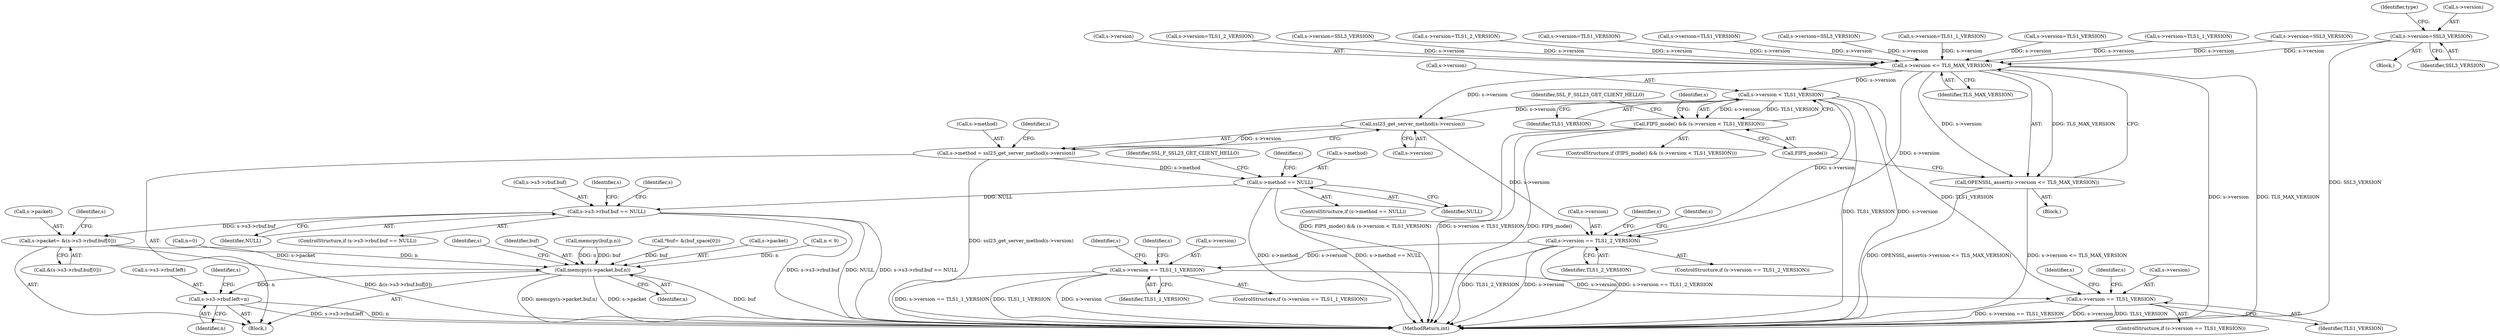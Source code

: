 digraph "0_openssl_26a59d9b46574e457870197dffa802871b4c8fc7_0@pointer" {
"1000604" [label="(Call,s->version=SSL3_VERSION)"];
"1000687" [label="(Call,s->version <= TLS_MAX_VERSION)"];
"1000686" [label="(Call,OPENSSL_assert(s->version <= TLS_MAX_VERSION))"];
"1000695" [label="(Call,s->version < TLS1_VERSION)"];
"1000693" [label="(Call,FIPS_mode() && (s->version < TLS1_VERSION))"];
"1001078" [label="(Call,ssl23_get_server_method(s->version))"];
"1001074" [label="(Call,s->method = ssl23_get_server_method(s->version))"];
"1001083" [label="(Call,s->method == NULL)"];
"1001105" [label="(Call,s->s3->rbuf.buf == NULL)"];
"1001119" [label="(Call,s->packet= &(s->s3->rbuf.buf[0]))"];
"1001133" [label="(Call,memcpy(s->packet,buf,n))"];
"1001139" [label="(Call,s->s3->rbuf.left=n)"];
"1001183" [label="(Call,s->version == TLS1_2_VERSION)"];
"1001195" [label="(Call,s->version == TLS1_1_VERSION)"];
"1001207" [label="(Call,s->version == TLS1_VERSION)"];
"1000165" [label="(Call,n=0)"];
"1001187" [label="(Identifier,TLS1_2_VERSION)"];
"1001073" [label="(Block,)"];
"1001078" [label="(Call,ssl23_get_server_method(s->version))"];
"1001211" [label="(Identifier,TLS1_VERSION)"];
"1001083" [label="(Call,s->method == NULL)"];
"1001082" [label="(ControlStructure,if (s->method == NULL))"];
"1000686" [label="(Call,OPENSSL_assert(s->version <= TLS_MAX_VERSION))"];
"1000373" [label="(Call,s->version=SSL3_VERSION)"];
"1001087" [label="(Identifier,NULL)"];
"1000688" [label="(Call,s->version)"];
"1000603" [label="(Block,)"];
"1000310" [label="(Call,s->version=TLS1_2_VERSION)"];
"1000586" [label="(Call,s->version=SSL3_VERSION)"];
"1001105" [label="(Call,s->s3->rbuf.buf == NULL)"];
"1001138" [label="(Identifier,n)"];
"1001152" [label="(Identifier,s)"];
"1001106" [label="(Call,s->s3->rbuf.buf)"];
"1001182" [label="(ControlStructure,if (s->version == TLS1_2_VERSION))"];
"1001085" [label="(Identifier,s)"];
"1001206" [label="(ControlStructure,if (s->version == TLS1_VERSION))"];
"1000687" [label="(Call,s->version <= TLS_MAX_VERSION)"];
"1000529" [label="(Call,s->version=TLS1_2_VERSION)"];
"1000693" [label="(Call,FIPS_mode() && (s->version < TLS1_VERSION))"];
"1001143" [label="(Identifier,s)"];
"1001140" [label="(Call,s->s3->rbuf.left)"];
"1001137" [label="(Identifier,buf)"];
"1001208" [label="(Call,s->version)"];
"1000147" [label="(Block,)"];
"1001252" [label="(MethodReturn,int)"];
"1000213" [label="(Call,memcpy(buf,p,n))"];
"1001079" [label="(Call,s->version)"];
"1001195" [label="(Call,s->version == TLS1_1_VERSION)"];
"1001135" [label="(Identifier,s)"];
"1000569" [label="(Call,s->version=TLS1_VERSION)"];
"1001184" [label="(Call,s->version)"];
"1001216" [label="(Identifier,s)"];
"1001090" [label="(Identifier,SSL_F_SSL23_GET_CLIENT_HELLO)"];
"1000354" [label="(Call,s->version=TLS1_VERSION)"];
"1000404" [label="(Call,s->version=SSL3_VERSION)"];
"1001075" [label="(Call,s->method)"];
"1000335" [label="(Call,s->version=TLS1_1_VERSION)"];
"1000610" [label="(Identifier,type)"];
"1001207" [label="(Call,s->version == TLS1_VERSION)"];
"1001096" [label="(Identifier,s)"];
"1001120" [label="(Call,s->packet)"];
"1001133" [label="(Call,memcpy(s->packet,buf,n))"];
"1000150" [label="(Call,*buf= &(buf_space[0]))"];
"1001139" [label="(Call,s->s3->rbuf.left=n)"];
"1001190" [label="(Identifier,s)"];
"1001194" [label="(ControlStructure,if (s->version == TLS1_1_VERSION))"];
"1000692" [label="(ControlStructure,if (FIPS_mode() && (s->version < TLS1_VERSION)))"];
"1001123" [label="(Call,&(s->s3->rbuf.buf[0]))"];
"1000621" [label="(Call,s->version=TLS1_VERSION)"];
"1000605" [label="(Call,s->version)"];
"1000691" [label="(Identifier,TLS_MAX_VERSION)"];
"1001202" [label="(Identifier,s)"];
"1001117" [label="(Identifier,s)"];
"1001074" [label="(Call,s->method = ssl23_get_server_method(s->version))"];
"1001134" [label="(Call,s->packet)"];
"1001183" [label="(Call,s->version == TLS1_2_VERSION)"];
"1000552" [label="(Call,s->version=TLS1_1_VERSION)"];
"1001121" [label="(Identifier,s)"];
"1000695" [label="(Call,s->version < TLS1_VERSION)"];
"1000694" [label="(Call,FIPS_mode())"];
"1001147" [label="(Identifier,n)"];
"1001196" [label="(Call,s->version)"];
"1001225" [label="(Identifier,s)"];
"1001104" [label="(ControlStructure,if (s->s3->rbuf.buf == NULL))"];
"1001199" [label="(Identifier,TLS1_1_VERSION)"];
"1000699" [label="(Identifier,TLS1_VERSION)"];
"1001209" [label="(Identifier,s)"];
"1001084" [label="(Call,s->method)"];
"1000608" [label="(Identifier,SSL3_VERSION)"];
"1000604" [label="(Call,s->version=SSL3_VERSION)"];
"1000696" [label="(Call,s->version)"];
"1001197" [label="(Identifier,s)"];
"1000702" [label="(Identifier,SSL_F_SSL23_GET_CLIENT_HELLO)"];
"1000708" [label="(Identifier,s)"];
"1000759" [label="(Call,n < 9)"];
"1001113" [label="(Identifier,NULL)"];
"1001119" [label="(Call,s->packet= &(s->s3->rbuf.buf[0]))"];
"1000604" -> "1000603"  [label="AST: "];
"1000604" -> "1000608"  [label="CFG: "];
"1000605" -> "1000604"  [label="AST: "];
"1000608" -> "1000604"  [label="AST: "];
"1000610" -> "1000604"  [label="CFG: "];
"1000604" -> "1001252"  [label="DDG: SSL3_VERSION"];
"1000604" -> "1000687"  [label="DDG: s->version"];
"1000687" -> "1000686"  [label="AST: "];
"1000687" -> "1000691"  [label="CFG: "];
"1000688" -> "1000687"  [label="AST: "];
"1000691" -> "1000687"  [label="AST: "];
"1000686" -> "1000687"  [label="CFG: "];
"1000687" -> "1001252"  [label="DDG: s->version"];
"1000687" -> "1001252"  [label="DDG: TLS_MAX_VERSION"];
"1000687" -> "1000686"  [label="DDG: s->version"];
"1000687" -> "1000686"  [label="DDG: TLS_MAX_VERSION"];
"1000335" -> "1000687"  [label="DDG: s->version"];
"1000404" -> "1000687"  [label="DDG: s->version"];
"1000310" -> "1000687"  [label="DDG: s->version"];
"1000586" -> "1000687"  [label="DDG: s->version"];
"1000529" -> "1000687"  [label="DDG: s->version"];
"1000569" -> "1000687"  [label="DDG: s->version"];
"1000373" -> "1000687"  [label="DDG: s->version"];
"1000354" -> "1000687"  [label="DDG: s->version"];
"1000552" -> "1000687"  [label="DDG: s->version"];
"1000621" -> "1000687"  [label="DDG: s->version"];
"1000687" -> "1000695"  [label="DDG: s->version"];
"1000687" -> "1001078"  [label="DDG: s->version"];
"1000687" -> "1001183"  [label="DDG: s->version"];
"1000686" -> "1000147"  [label="AST: "];
"1000694" -> "1000686"  [label="CFG: "];
"1000686" -> "1001252"  [label="DDG: s->version <= TLS_MAX_VERSION"];
"1000686" -> "1001252"  [label="DDG: OPENSSL_assert(s->version <= TLS_MAX_VERSION)"];
"1000695" -> "1000693"  [label="AST: "];
"1000695" -> "1000699"  [label="CFG: "];
"1000696" -> "1000695"  [label="AST: "];
"1000699" -> "1000695"  [label="AST: "];
"1000693" -> "1000695"  [label="CFG: "];
"1000695" -> "1001252"  [label="DDG: s->version"];
"1000695" -> "1001252"  [label="DDG: TLS1_VERSION"];
"1000695" -> "1000693"  [label="DDG: s->version"];
"1000695" -> "1000693"  [label="DDG: TLS1_VERSION"];
"1000695" -> "1001078"  [label="DDG: s->version"];
"1000695" -> "1001183"  [label="DDG: s->version"];
"1000695" -> "1001207"  [label="DDG: TLS1_VERSION"];
"1000693" -> "1000692"  [label="AST: "];
"1000693" -> "1000694"  [label="CFG: "];
"1000694" -> "1000693"  [label="AST: "];
"1000702" -> "1000693"  [label="CFG: "];
"1000708" -> "1000693"  [label="CFG: "];
"1000693" -> "1001252"  [label="DDG: FIPS_mode() && (s->version < TLS1_VERSION)"];
"1000693" -> "1001252"  [label="DDG: s->version < TLS1_VERSION"];
"1000693" -> "1001252"  [label="DDG: FIPS_mode()"];
"1001078" -> "1001074"  [label="AST: "];
"1001078" -> "1001079"  [label="CFG: "];
"1001079" -> "1001078"  [label="AST: "];
"1001074" -> "1001078"  [label="CFG: "];
"1001078" -> "1001074"  [label="DDG: s->version"];
"1001078" -> "1001183"  [label="DDG: s->version"];
"1001074" -> "1001073"  [label="AST: "];
"1001075" -> "1001074"  [label="AST: "];
"1001085" -> "1001074"  [label="CFG: "];
"1001074" -> "1001252"  [label="DDG: ssl23_get_server_method(s->version)"];
"1001074" -> "1001083"  [label="DDG: s->method"];
"1001083" -> "1001082"  [label="AST: "];
"1001083" -> "1001087"  [label="CFG: "];
"1001084" -> "1001083"  [label="AST: "];
"1001087" -> "1001083"  [label="AST: "];
"1001090" -> "1001083"  [label="CFG: "];
"1001096" -> "1001083"  [label="CFG: "];
"1001083" -> "1001252"  [label="DDG: s->method"];
"1001083" -> "1001252"  [label="DDG: s->method == NULL"];
"1001083" -> "1001105"  [label="DDG: NULL"];
"1001105" -> "1001104"  [label="AST: "];
"1001105" -> "1001113"  [label="CFG: "];
"1001106" -> "1001105"  [label="AST: "];
"1001113" -> "1001105"  [label="AST: "];
"1001117" -> "1001105"  [label="CFG: "];
"1001121" -> "1001105"  [label="CFG: "];
"1001105" -> "1001252"  [label="DDG: NULL"];
"1001105" -> "1001252"  [label="DDG: s->s3->rbuf.buf == NULL"];
"1001105" -> "1001252"  [label="DDG: s->s3->rbuf.buf"];
"1001105" -> "1001119"  [label="DDG: s->s3->rbuf.buf"];
"1001119" -> "1001073"  [label="AST: "];
"1001119" -> "1001123"  [label="CFG: "];
"1001120" -> "1001119"  [label="AST: "];
"1001123" -> "1001119"  [label="AST: "];
"1001135" -> "1001119"  [label="CFG: "];
"1001119" -> "1001252"  [label="DDG: &(s->s3->rbuf.buf[0])"];
"1001119" -> "1001133"  [label="DDG: s->packet"];
"1001133" -> "1001073"  [label="AST: "];
"1001133" -> "1001138"  [label="CFG: "];
"1001134" -> "1001133"  [label="AST: "];
"1001137" -> "1001133"  [label="AST: "];
"1001138" -> "1001133"  [label="AST: "];
"1001143" -> "1001133"  [label="CFG: "];
"1001133" -> "1001252"  [label="DDG: s->packet"];
"1001133" -> "1001252"  [label="DDG: buf"];
"1001133" -> "1001252"  [label="DDG: memcpy(s->packet,buf,n)"];
"1000150" -> "1001133"  [label="DDG: buf"];
"1000213" -> "1001133"  [label="DDG: buf"];
"1000213" -> "1001133"  [label="DDG: n"];
"1000165" -> "1001133"  [label="DDG: n"];
"1000759" -> "1001133"  [label="DDG: n"];
"1001133" -> "1001139"  [label="DDG: n"];
"1001139" -> "1001073"  [label="AST: "];
"1001139" -> "1001147"  [label="CFG: "];
"1001140" -> "1001139"  [label="AST: "];
"1001147" -> "1001139"  [label="AST: "];
"1001152" -> "1001139"  [label="CFG: "];
"1001139" -> "1001252"  [label="DDG: s->s3->rbuf.left"];
"1001139" -> "1001252"  [label="DDG: n"];
"1001183" -> "1001182"  [label="AST: "];
"1001183" -> "1001187"  [label="CFG: "];
"1001184" -> "1001183"  [label="AST: "];
"1001187" -> "1001183"  [label="AST: "];
"1001190" -> "1001183"  [label="CFG: "];
"1001197" -> "1001183"  [label="CFG: "];
"1001183" -> "1001252"  [label="DDG: s->version"];
"1001183" -> "1001252"  [label="DDG: s->version == TLS1_2_VERSION"];
"1001183" -> "1001252"  [label="DDG: TLS1_2_VERSION"];
"1001183" -> "1001195"  [label="DDG: s->version"];
"1001195" -> "1001194"  [label="AST: "];
"1001195" -> "1001199"  [label="CFG: "];
"1001196" -> "1001195"  [label="AST: "];
"1001199" -> "1001195"  [label="AST: "];
"1001202" -> "1001195"  [label="CFG: "];
"1001209" -> "1001195"  [label="CFG: "];
"1001195" -> "1001252"  [label="DDG: TLS1_1_VERSION"];
"1001195" -> "1001252"  [label="DDG: s->version"];
"1001195" -> "1001252"  [label="DDG: s->version == TLS1_1_VERSION"];
"1001195" -> "1001207"  [label="DDG: s->version"];
"1001207" -> "1001206"  [label="AST: "];
"1001207" -> "1001211"  [label="CFG: "];
"1001208" -> "1001207"  [label="AST: "];
"1001211" -> "1001207"  [label="AST: "];
"1001216" -> "1001207"  [label="CFG: "];
"1001225" -> "1001207"  [label="CFG: "];
"1001207" -> "1001252"  [label="DDG: s->version"];
"1001207" -> "1001252"  [label="DDG: TLS1_VERSION"];
"1001207" -> "1001252"  [label="DDG: s->version == TLS1_VERSION"];
}
